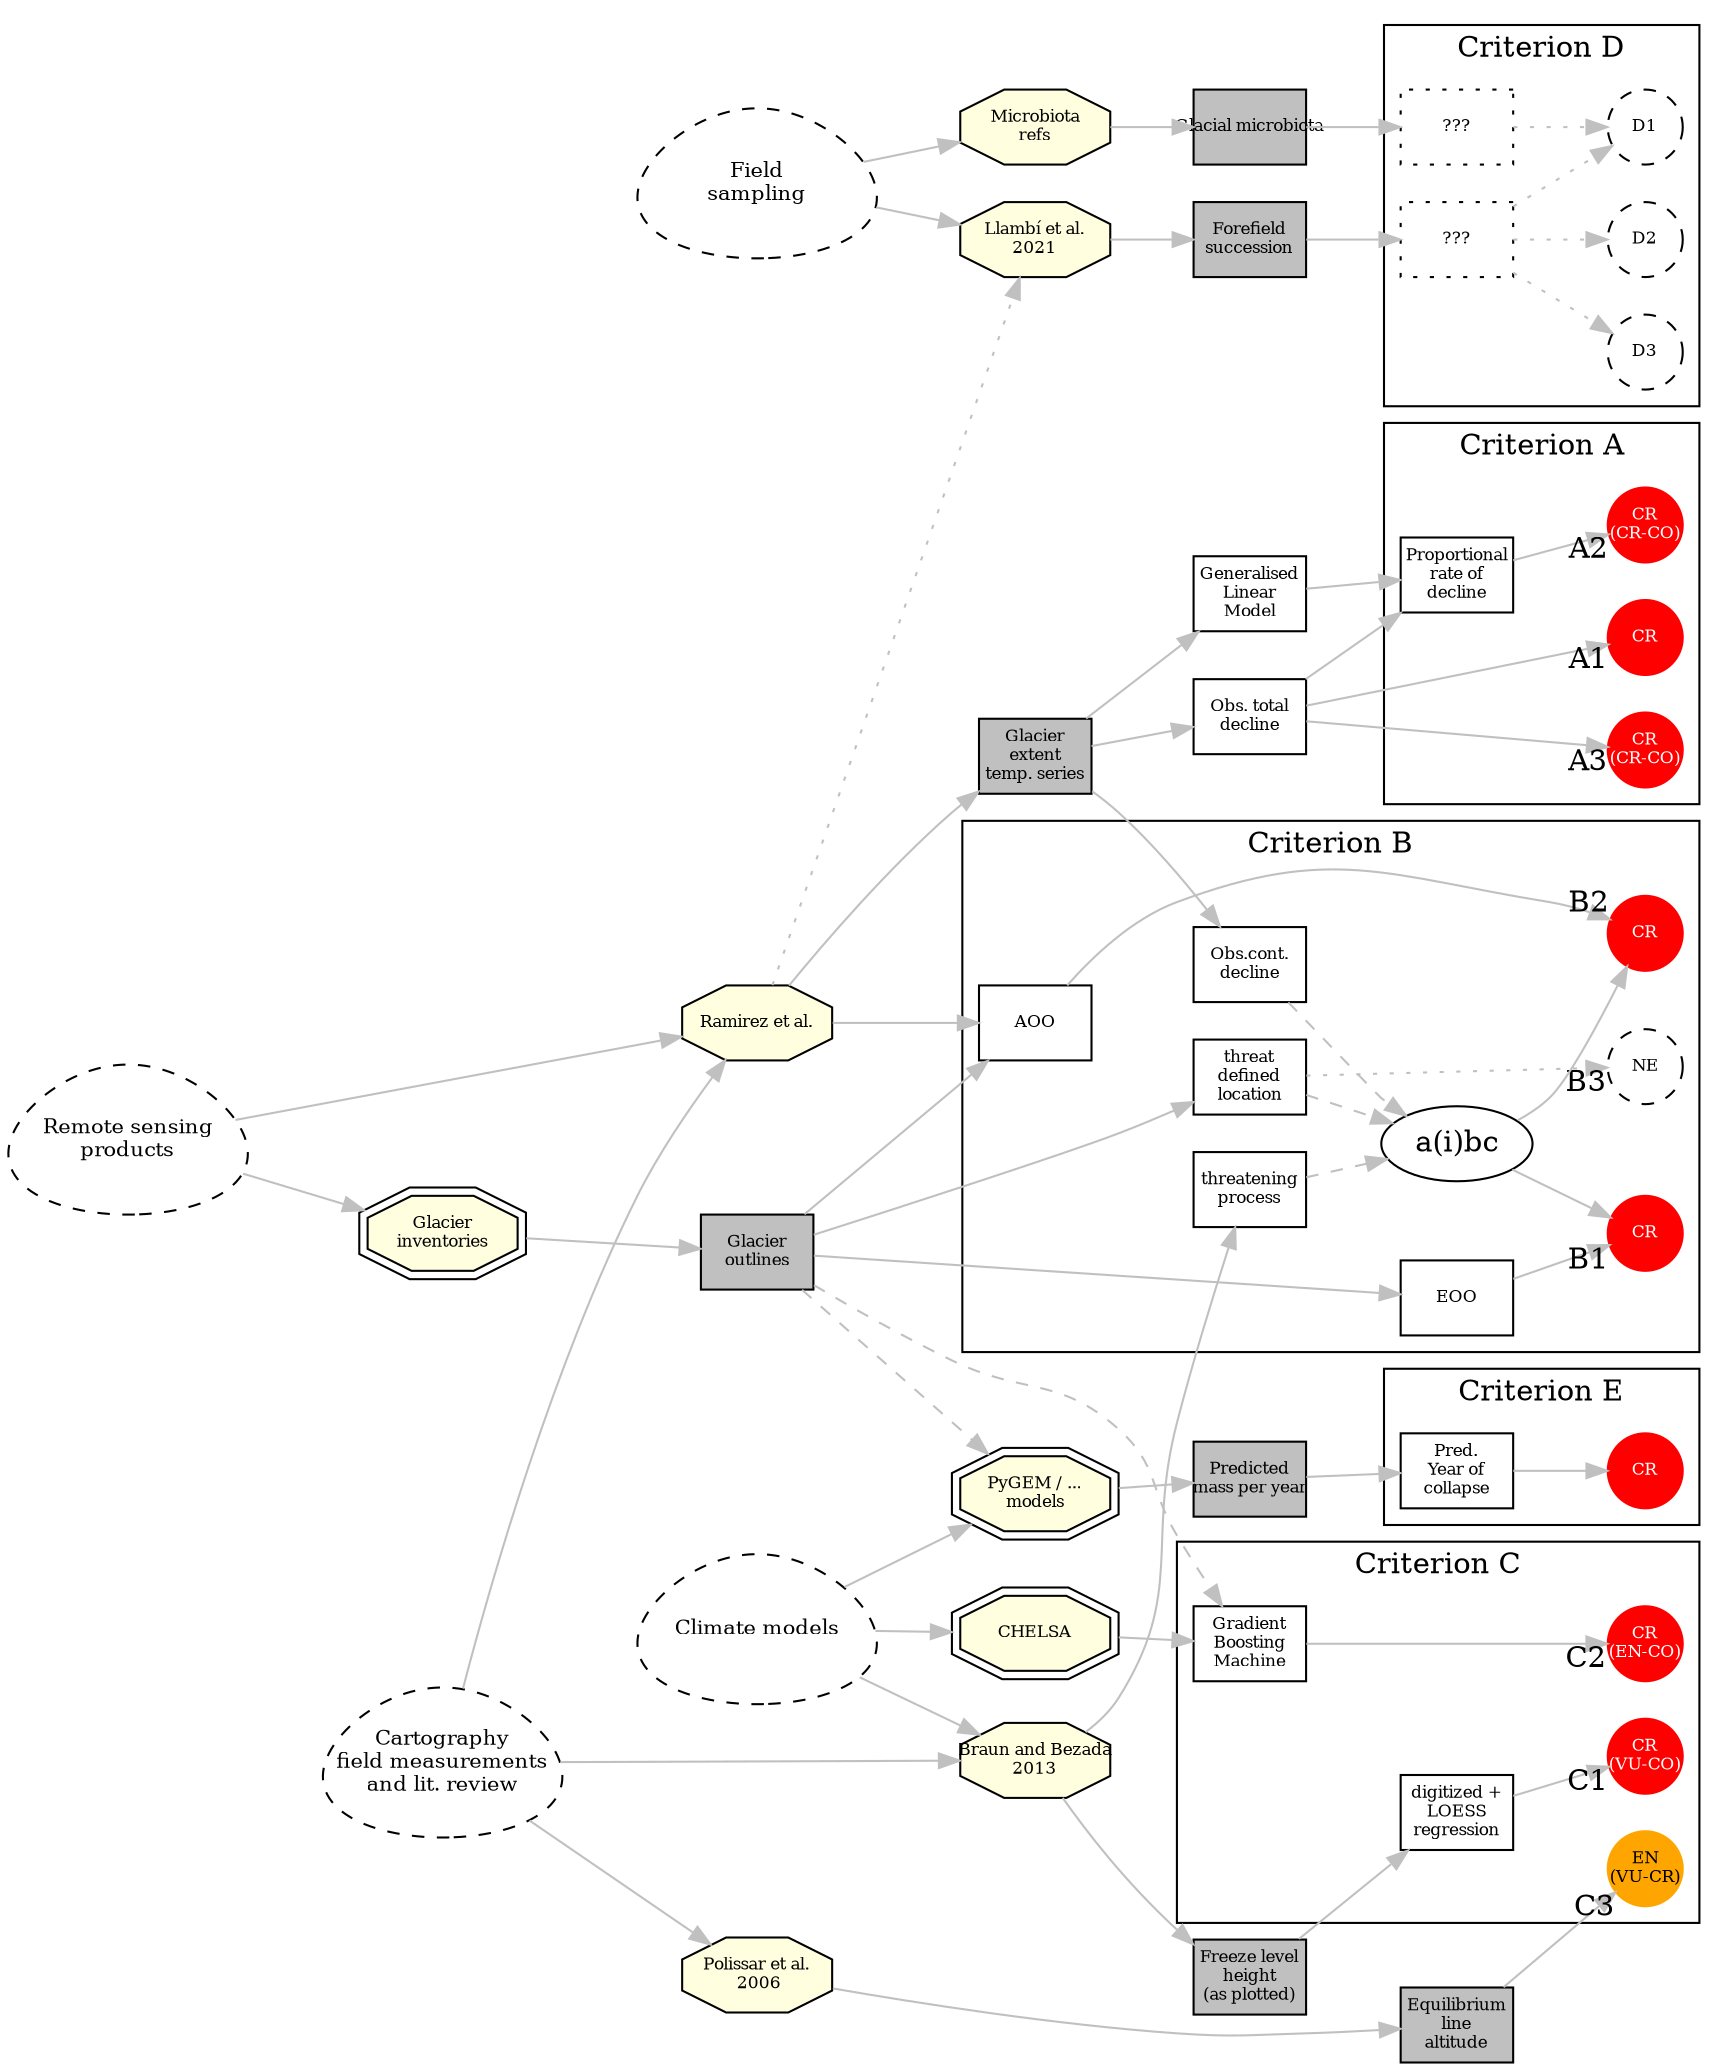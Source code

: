 digraph G {
    compound=true; #nodesep=1.0;
    newrank=true;
    rankdir=LR;
    #layout=twopi;
  edge [color="grey"]
    { node [ shape=octagon fontsize=8 fixedsize=true fillcolor=lightyellow style=filled width=1]
        PUB1 [label="Ramirez et al.\n"]
        PUB3 [label="Braun and Bezada\n2013"]
        PUB4 [label="Polissar et al.\n 2006"]
        PUB7 [label="Llambí et al.\n2021"]
        PUB8 [label="Microbiota\nrefs"]
    }
    { node [ shape=doubleoctagon fontsize=8 fixedsize=true fillcolor=lightyellow style=filled width=1]
        PUB2 [label="Glacier\ninventories"]
        PUB5 [label="PyGEM / ...\nmodels" ]
        PUB6 [label="CHELSA"]
        
    }
     { node [ shape=circle fontsize=8 fixedsize=true style=filled]
      A1 [label="CR" color=red fontcolor="white"]
      A2 [label="CR\n(CR-CO)" color=red fontcolor="white"]
      A3 [label="CR\n(CR-CO)" color=red fontcolor="white"]
      B1 [label="CR" color=red fontcolor="white"]
      B2 [label="CR" color=red fontcolor="white"]
      B3 [label="NE" style="dashed"]
      C1 [label="CR\n(VU-CO)" color="red" fontcolor="white"]
      C2 [label="CR\n(EN-CO)" color="red" fontcolor="white"]
      C3 [label="EN\n(VU-CR)" color="orange"]
      D1 [style="dashed"]
      D2 [style="dashed"]
      D3 [style="dashed"]
      E [label="CR" color=red fontcolor="white"]
    }
    {node [ shape=box fontsize=8 fixedsize=true fillcolor=grey style=filled]
      data [label="Glacier\nextent\ntemp. series"]
       pols [label="Glacier\noutlines"]
        ELA [label="Equilibrium\nline\naltitude"]
    FLH [label="Freeze level\nheight\n(as plotted)"]
    mass [label="Predicted\nmass per year"]
    FORE [label="Forefield\nsuccession"]
    MICRO [label="Glacial microbiota"]
    }
    {node [ shape=box fontsize=8 fixedsize=true]
     model [label="Generalised\nLinear\nModel"]
     decline[label="Obs.cont.\ndecline"]
     OTD[label="Obs. total\ndecline"]
     PRD[label="Proportional\nrate of\ndecline"]
      threat[label="threatening\nprocess"]
      locs[label="threat\ndefined\nlocation"]
      loess [label="digitized +\nLOESS\nregression"]
      yoc [label="Pred.\nYear of\ncollapse"]
      GBM [label="Gradient\nBoosting\nMachine"]
     AOO
     EOO
     FOREQ1 [label="???" style=dotted]
    MICROQ2 [label="???" style=dotted]
    }
    {node [ shape=egg fontsize=10 fixedsize=true style=dashed width=1.5 height=1]
    GCM [label="Climate models"]
    GIS [label="Cartography\nfield measurements\nand lit. review"]
    RS [label="Remote sensing\nproducts"]
    FIELD [label="Field\nsampling"]
    }
    PUB1 -> data
    
    data -> OTD -> PRD
    data -> model -> PRD
    data -> decline
    OTD -> A1 [headlabel="A1"]
      OTD -> A3 [headlabel="A3"]
    subgraph cluster_critA {
      label="Criterion A"
      
      {rank="same"; A1 A2 A3}
      PRD -> A2 [headlabel="A2"]
      A1 -> A2 -> A3 [style=invis; rank="same"]
    }
    PUB2 -> pols -> locs
    PUB3 -> threat
    {pols;PUB1} -> AOO 
    pols -> EOO 
    subgraph cluster_critB {
      label="Criterion B"
      subgraph cluster_litts {
        label=""; pencolor=invis
        locs -> litts [style=dashed]
        decline -> litts [style=dashed]
        threat -> litts [style=dashed]
        litts [label="a(i)bc"]
      }
      litts -> {B1;B2}
      AOO -> B2 [headlabel="B2"]
      EOO -> B1 [headlabel="B1"]
      locs -> B3 [headlabel="B3" style=dotted]
    }
    PUB3 -> FLH -> loess
    PUB4 -> ELA
    ELA -> C3 [headlabel="C3"]
    PUB6 -> GBM
    pols -> GBM [style=dashed]
    subgraph cluster_critC {
      label="Criterion C"
      loess -> C1 [headlabel="C1"]
      GBM -> C2 [headlabel="C2"]
      {rank="same"; C1 C2 C3}
      
    }
    PUB7 -> FORE
    PUB8 -> MICRO
    FORE -> FOREQ1
    MICRO -> MICROQ2
    subgraph cluster_critD {
      label="Criterion D"
      MICROQ2 -> {D1} [style=dotted]
      FOREQ1 -> {D1;D2;D3} [style=dotted]
    }
    PUB5 -> mass -> yoc
     pols -> PUB5 [style=dashed]
    subgraph cluster_critE {
      label="Criterion E" pos="bottom"
      yoc -> E
    }
    GCM -> {PUB6;PUB3;PUB5}
    RS -> {PUB1;PUB2}
    GIS -> {PUB1;PUB3;PUB4}
    FIELD -> {PUB7;PUB8}
    PUB1 -> PUB7 [style=dotted]
  {rank="same"; A1 A2 A3 B1 B2 B3 D1 D2 D3 C1 C2 C3 E}
}